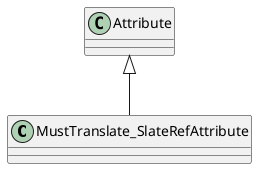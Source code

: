 @startuml
class MustTranslate_SlateRefAttribute {
}
Attribute <|-- MustTranslate_SlateRefAttribute
@enduml

